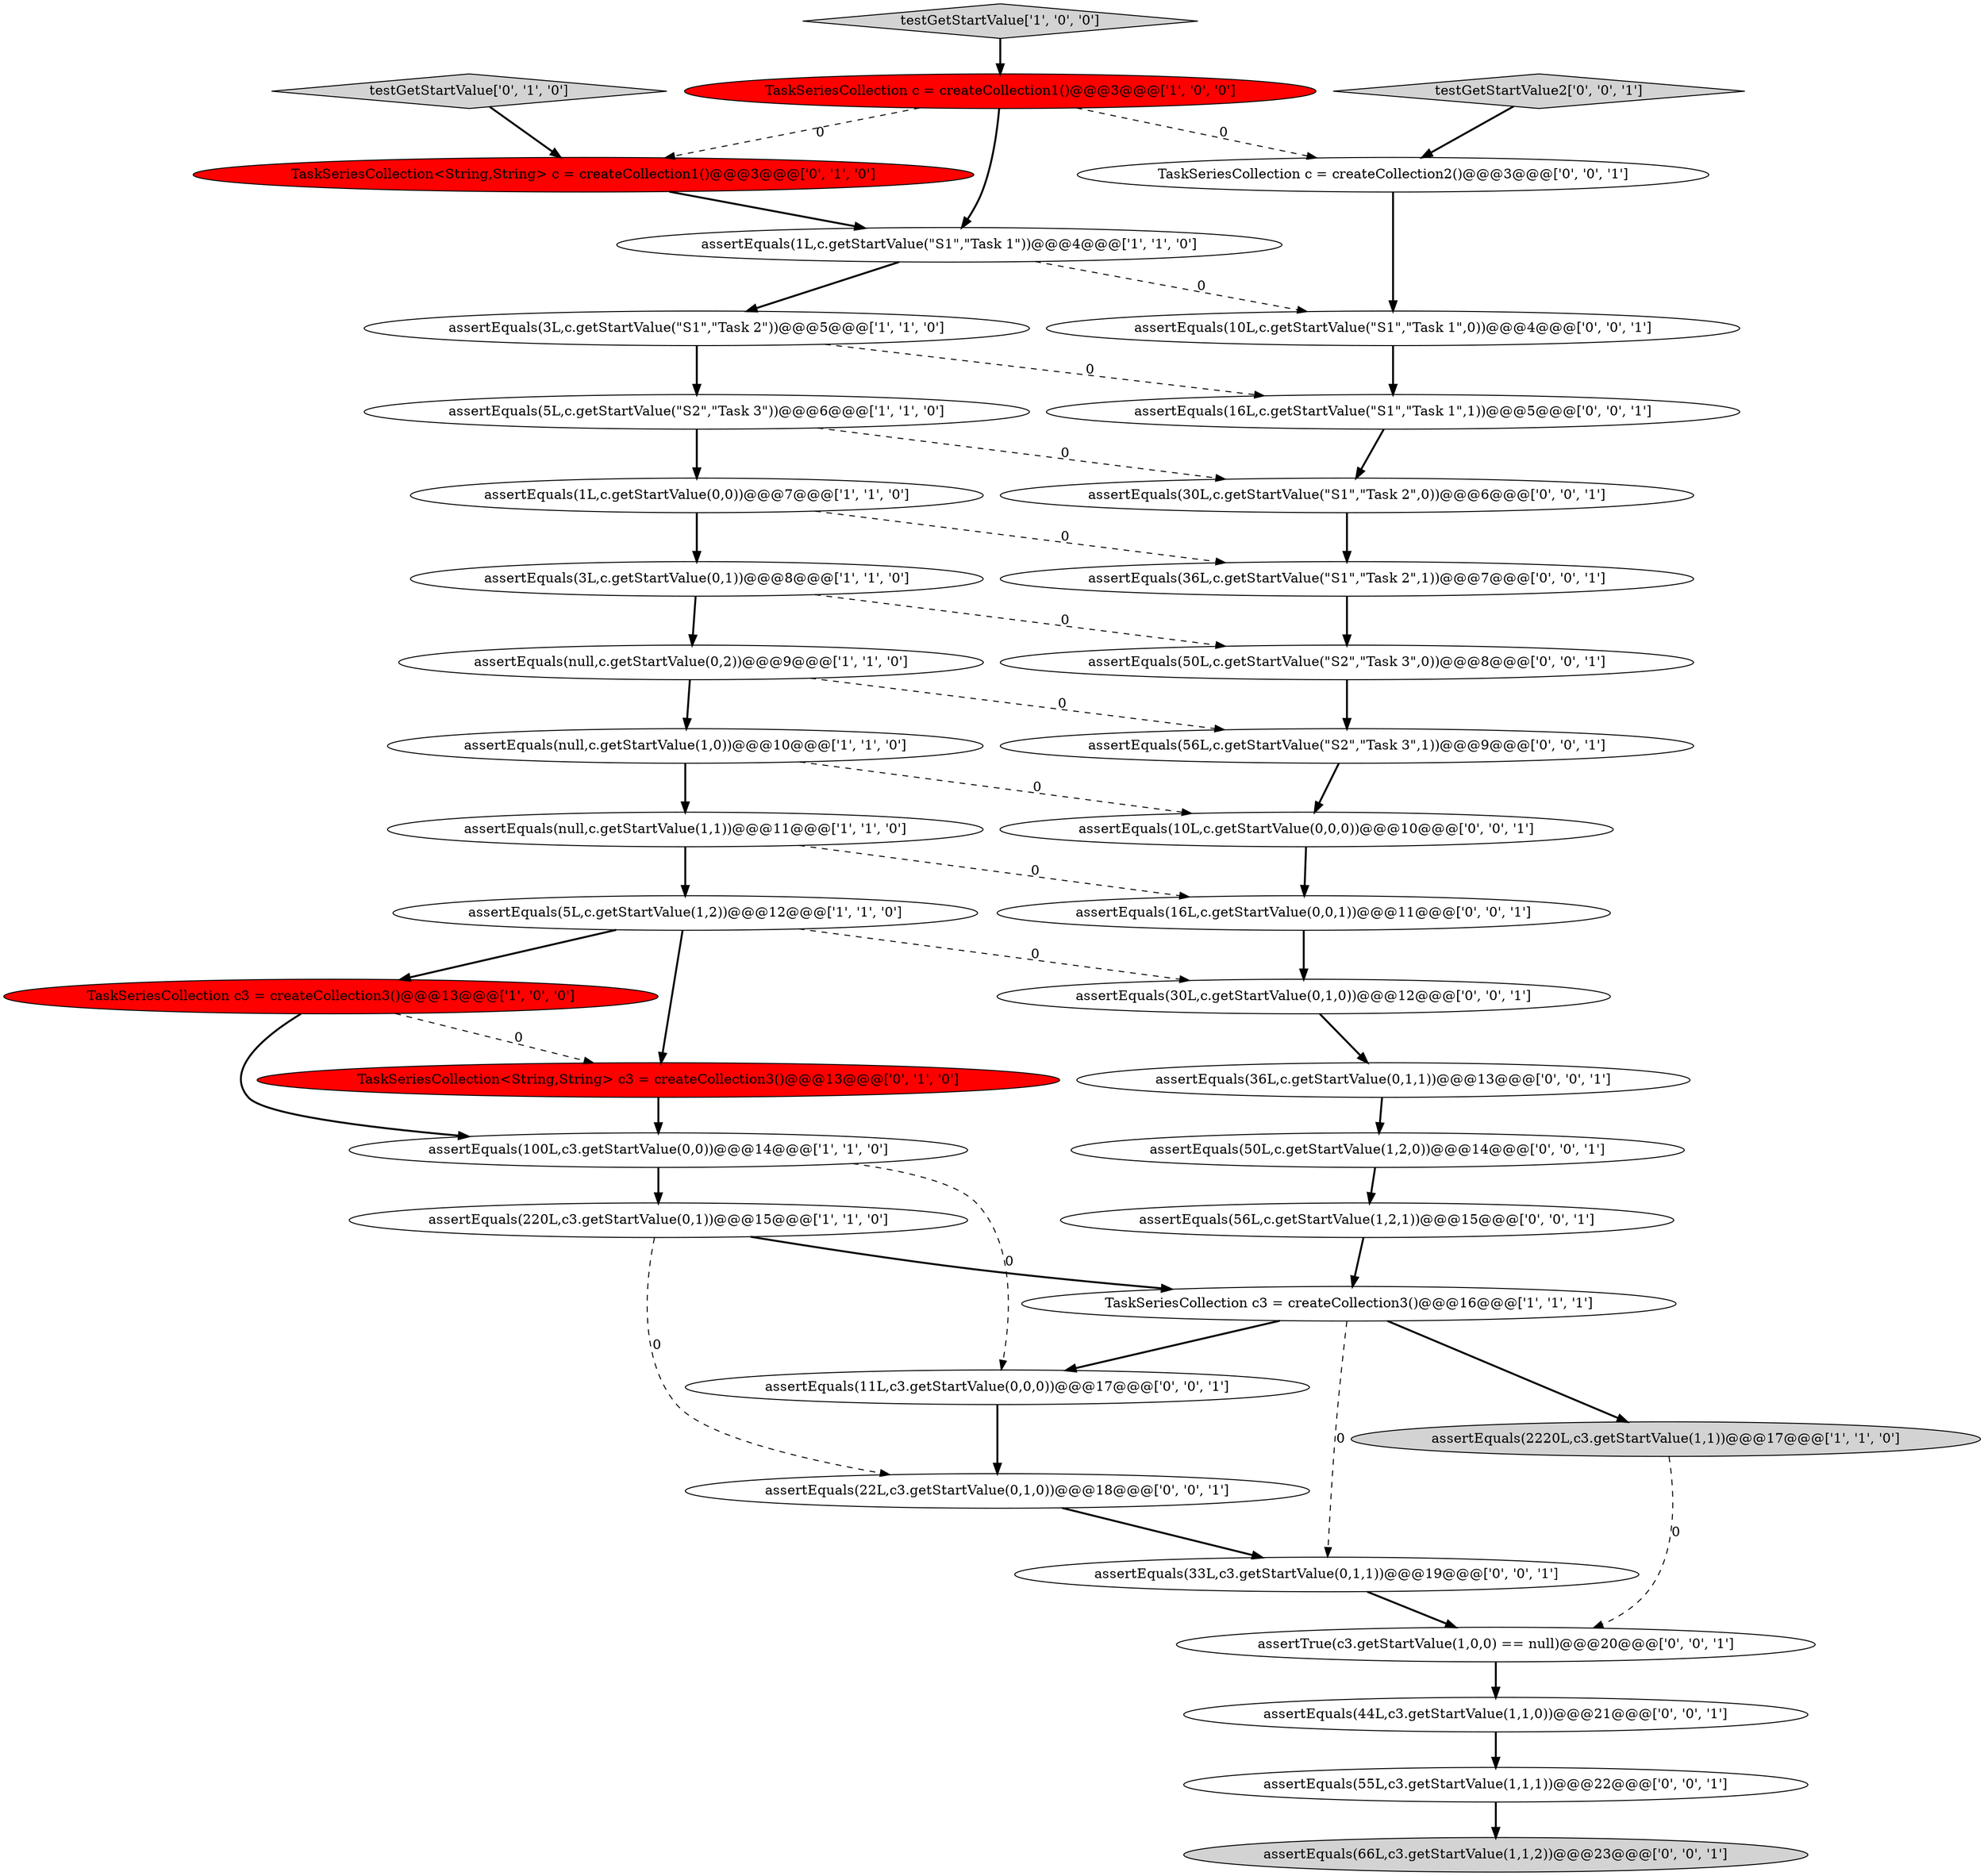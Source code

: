 digraph {
11 [style = filled, label = "testGetStartValue['1', '0', '0']", fillcolor = lightgray, shape = diamond image = "AAA0AAABBB1BBB"];
34 [style = filled, label = "assertEquals(30L,c.getStartValue(\"S1\",\"Task 2\",0))@@@6@@@['0', '0', '1']", fillcolor = white, shape = ellipse image = "AAA0AAABBB3BBB"];
12 [style = filled, label = "assertEquals(1L,c.getStartValue(\"S1\",\"Task 1\"))@@@4@@@['1', '1', '0']", fillcolor = white, shape = ellipse image = "AAA0AAABBB1BBB"];
1 [style = filled, label = "TaskSeriesCollection c3 = createCollection3()@@@13@@@['1', '0', '0']", fillcolor = red, shape = ellipse image = "AAA1AAABBB1BBB"];
22 [style = filled, label = "assertEquals(11L,c3.getStartValue(0,0,0))@@@17@@@['0', '0', '1']", fillcolor = white, shape = ellipse image = "AAA0AAABBB3BBB"];
4 [style = filled, label = "assertEquals(100L,c3.getStartValue(0,0))@@@14@@@['1', '1', '0']", fillcolor = white, shape = ellipse image = "AAA0AAABBB1BBB"];
17 [style = filled, label = "testGetStartValue['0', '1', '0']", fillcolor = lightgray, shape = diamond image = "AAA0AAABBB2BBB"];
7 [style = filled, label = "assertEquals(3L,c.getStartValue(0,1))@@@8@@@['1', '1', '0']", fillcolor = white, shape = ellipse image = "AAA0AAABBB1BBB"];
29 [style = filled, label = "TaskSeriesCollection c = createCollection2()@@@3@@@['0', '0', '1']", fillcolor = white, shape = ellipse image = "AAA0AAABBB3BBB"];
23 [style = filled, label = "assertEquals(16L,c.getStartValue(\"S1\",\"Task 1\",1))@@@5@@@['0', '0', '1']", fillcolor = white, shape = ellipse image = "AAA0AAABBB3BBB"];
38 [style = filled, label = "assertTrue(c3.getStartValue(1,0,0) == null)@@@20@@@['0', '0', '1']", fillcolor = white, shape = ellipse image = "AAA0AAABBB3BBB"];
15 [style = filled, label = "TaskSeriesCollection c3 = createCollection3()@@@16@@@['1', '1', '1']", fillcolor = white, shape = ellipse image = "AAA0AAABBB1BBB"];
0 [style = filled, label = "TaskSeriesCollection c = createCollection1()@@@3@@@['1', '0', '0']", fillcolor = red, shape = ellipse image = "AAA1AAABBB1BBB"];
26 [style = filled, label = "assertEquals(30L,c.getStartValue(0,1,0))@@@12@@@['0', '0', '1']", fillcolor = white, shape = ellipse image = "AAA0AAABBB3BBB"];
37 [style = filled, label = "assertEquals(56L,c.getStartValue(1,2,1))@@@15@@@['0', '0', '1']", fillcolor = white, shape = ellipse image = "AAA0AAABBB3BBB"];
3 [style = filled, label = "assertEquals(3L,c.getStartValue(\"S1\",\"Task 2\"))@@@5@@@['1', '1', '0']", fillcolor = white, shape = ellipse image = "AAA0AAABBB1BBB"];
5 [style = filled, label = "assertEquals(null,c.getStartValue(0,2))@@@9@@@['1', '1', '0']", fillcolor = white, shape = ellipse image = "AAA0AAABBB1BBB"];
8 [style = filled, label = "assertEquals(5L,c.getStartValue(\"S2\",\"Task 3\"))@@@6@@@['1', '1', '0']", fillcolor = white, shape = ellipse image = "AAA0AAABBB1BBB"];
25 [style = filled, label = "assertEquals(56L,c.getStartValue(\"S2\",\"Task 3\",1))@@@9@@@['0', '0', '1']", fillcolor = white, shape = ellipse image = "AAA0AAABBB3BBB"];
28 [style = filled, label = "assertEquals(10L,c.getStartValue(0,0,0))@@@10@@@['0', '0', '1']", fillcolor = white, shape = ellipse image = "AAA0AAABBB3BBB"];
30 [style = filled, label = "assertEquals(22L,c3.getStartValue(0,1,0))@@@18@@@['0', '0', '1']", fillcolor = white, shape = ellipse image = "AAA0AAABBB3BBB"];
9 [style = filled, label = "assertEquals(null,c.getStartValue(1,0))@@@10@@@['1', '1', '0']", fillcolor = white, shape = ellipse image = "AAA0AAABBB1BBB"];
39 [style = filled, label = "assertEquals(50L,c.getStartValue(1,2,0))@@@14@@@['0', '0', '1']", fillcolor = white, shape = ellipse image = "AAA0AAABBB3BBB"];
20 [style = filled, label = "assertEquals(33L,c3.getStartValue(0,1,1))@@@19@@@['0', '0', '1']", fillcolor = white, shape = ellipse image = "AAA0AAABBB3BBB"];
27 [style = filled, label = "assertEquals(36L,c.getStartValue(\"S1\",\"Task 2\",1))@@@7@@@['0', '0', '1']", fillcolor = white, shape = ellipse image = "AAA0AAABBB3BBB"];
16 [style = filled, label = "TaskSeriesCollection<String,String> c3 = createCollection3()@@@13@@@['0', '1', '0']", fillcolor = red, shape = ellipse image = "AAA1AAABBB2BBB"];
18 [style = filled, label = "TaskSeriesCollection<String,String> c = createCollection1()@@@3@@@['0', '1', '0']", fillcolor = red, shape = ellipse image = "AAA1AAABBB2BBB"];
21 [style = filled, label = "assertEquals(66L,c3.getStartValue(1,1,2))@@@23@@@['0', '0', '1']", fillcolor = lightgray, shape = ellipse image = "AAA0AAABBB3BBB"];
33 [style = filled, label = "assertEquals(55L,c3.getStartValue(1,1,1))@@@22@@@['0', '0', '1']", fillcolor = white, shape = ellipse image = "AAA0AAABBB3BBB"];
32 [style = filled, label = "assertEquals(36L,c.getStartValue(0,1,1))@@@13@@@['0', '0', '1']", fillcolor = white, shape = ellipse image = "AAA0AAABBB3BBB"];
24 [style = filled, label = "assertEquals(44L,c3.getStartValue(1,1,0))@@@21@@@['0', '0', '1']", fillcolor = white, shape = ellipse image = "AAA0AAABBB3BBB"];
6 [style = filled, label = "assertEquals(1L,c.getStartValue(0,0))@@@7@@@['1', '1', '0']", fillcolor = white, shape = ellipse image = "AAA0AAABBB1BBB"];
19 [style = filled, label = "assertEquals(10L,c.getStartValue(\"S1\",\"Task 1\",0))@@@4@@@['0', '0', '1']", fillcolor = white, shape = ellipse image = "AAA0AAABBB3BBB"];
13 [style = filled, label = "assertEquals(null,c.getStartValue(1,1))@@@11@@@['1', '1', '0']", fillcolor = white, shape = ellipse image = "AAA0AAABBB1BBB"];
14 [style = filled, label = "assertEquals(2220L,c3.getStartValue(1,1))@@@17@@@['1', '1', '0']", fillcolor = lightgray, shape = ellipse image = "AAA0AAABBB1BBB"];
2 [style = filled, label = "assertEquals(220L,c3.getStartValue(0,1))@@@15@@@['1', '1', '0']", fillcolor = white, shape = ellipse image = "AAA0AAABBB1BBB"];
35 [style = filled, label = "assertEquals(16L,c.getStartValue(0,0,1))@@@11@@@['0', '0', '1']", fillcolor = white, shape = ellipse image = "AAA0AAABBB3BBB"];
31 [style = filled, label = "testGetStartValue2['0', '0', '1']", fillcolor = lightgray, shape = diamond image = "AAA0AAABBB3BBB"];
36 [style = filled, label = "assertEquals(50L,c.getStartValue(\"S2\",\"Task 3\",0))@@@8@@@['0', '0', '1']", fillcolor = white, shape = ellipse image = "AAA0AAABBB3BBB"];
10 [style = filled, label = "assertEquals(5L,c.getStartValue(1,2))@@@12@@@['1', '1', '0']", fillcolor = white, shape = ellipse image = "AAA0AAABBB1BBB"];
39->37 [style = bold, label=""];
13->10 [style = bold, label=""];
1->4 [style = bold, label=""];
15->20 [style = dashed, label="0"];
25->28 [style = bold, label=""];
27->36 [style = bold, label=""];
26->32 [style = bold, label=""];
5->9 [style = bold, label=""];
15->14 [style = bold, label=""];
13->35 [style = dashed, label="0"];
38->24 [style = bold, label=""];
30->20 [style = bold, label=""];
0->12 [style = bold, label=""];
9->28 [style = dashed, label="0"];
18->12 [style = bold, label=""];
8->34 [style = dashed, label="0"];
31->29 [style = bold, label=""];
8->6 [style = bold, label=""];
37->15 [style = bold, label=""];
5->25 [style = dashed, label="0"];
4->2 [style = bold, label=""];
4->22 [style = dashed, label="0"];
20->38 [style = bold, label=""];
2->30 [style = dashed, label="0"];
22->30 [style = bold, label=""];
15->22 [style = bold, label=""];
3->23 [style = dashed, label="0"];
24->33 [style = bold, label=""];
28->35 [style = bold, label=""];
7->5 [style = bold, label=""];
11->0 [style = bold, label=""];
36->25 [style = bold, label=""];
10->26 [style = dashed, label="0"];
29->19 [style = bold, label=""];
10->16 [style = bold, label=""];
12->19 [style = dashed, label="0"];
6->27 [style = dashed, label="0"];
1->16 [style = dashed, label="0"];
3->8 [style = bold, label=""];
19->23 [style = bold, label=""];
14->38 [style = dashed, label="0"];
2->15 [style = bold, label=""];
0->29 [style = dashed, label="0"];
23->34 [style = bold, label=""];
0->18 [style = dashed, label="0"];
32->39 [style = bold, label=""];
12->3 [style = bold, label=""];
16->4 [style = bold, label=""];
6->7 [style = bold, label=""];
33->21 [style = bold, label=""];
10->1 [style = bold, label=""];
34->27 [style = bold, label=""];
35->26 [style = bold, label=""];
7->36 [style = dashed, label="0"];
17->18 [style = bold, label=""];
9->13 [style = bold, label=""];
}
